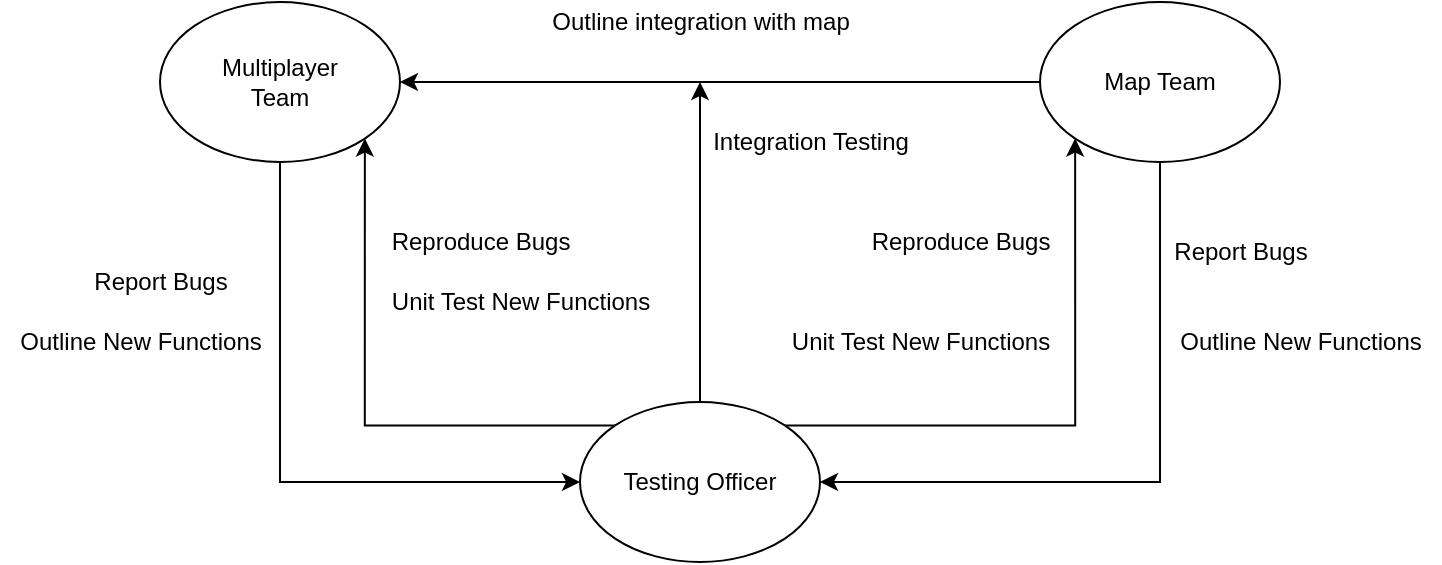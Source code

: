 <mxfile version="15.8.7" type="device"><diagram id="7bzcwaMOhghw6rzfLShf" name="Page-1"><mxGraphModel dx="1422" dy="794" grid="1" gridSize="10" guides="1" tooltips="1" connect="1" arrows="1" fold="1" page="1" pageScale="1" pageWidth="827" pageHeight="1169" math="0" shadow="0"><root><mxCell id="0"/><mxCell id="1" parent="0"/><mxCell id="YeTAX9xfyxCZAbY7hZ_9-4" style="edgeStyle=orthogonalEdgeStyle;rounded=0;orthogonalLoop=1;jettySize=auto;html=1;exitX=0.5;exitY=1;exitDx=0;exitDy=0;entryX=0;entryY=0.5;entryDx=0;entryDy=0;" edge="1" parent="1" source="YeTAX9xfyxCZAbY7hZ_9-1" target="YeTAX9xfyxCZAbY7hZ_9-3"><mxGeometry relative="1" as="geometry"/></mxCell><mxCell id="YeTAX9xfyxCZAbY7hZ_9-1" value="Multiplayer&lt;br&gt;Team" style="ellipse;whiteSpace=wrap;html=1;" vertex="1" parent="1"><mxGeometry x="90" y="140" width="120" height="80" as="geometry"/></mxCell><mxCell id="YeTAX9xfyxCZAbY7hZ_9-5" style="edgeStyle=orthogonalEdgeStyle;rounded=0;orthogonalLoop=1;jettySize=auto;html=1;exitX=0.5;exitY=1;exitDx=0;exitDy=0;entryX=1;entryY=0.5;entryDx=0;entryDy=0;" edge="1" parent="1" source="YeTAX9xfyxCZAbY7hZ_9-2" target="YeTAX9xfyxCZAbY7hZ_9-3"><mxGeometry relative="1" as="geometry"/></mxCell><mxCell id="YeTAX9xfyxCZAbY7hZ_9-22" style="edgeStyle=orthogonalEdgeStyle;rounded=0;orthogonalLoop=1;jettySize=auto;html=1;exitX=0;exitY=0.5;exitDx=0;exitDy=0;entryX=1;entryY=0.5;entryDx=0;entryDy=0;" edge="1" parent="1" source="YeTAX9xfyxCZAbY7hZ_9-2" target="YeTAX9xfyxCZAbY7hZ_9-1"><mxGeometry relative="1" as="geometry"/></mxCell><mxCell id="YeTAX9xfyxCZAbY7hZ_9-2" value="Map Team" style="ellipse;whiteSpace=wrap;html=1;" vertex="1" parent="1"><mxGeometry x="530" y="140" width="120" height="80" as="geometry"/></mxCell><mxCell id="YeTAX9xfyxCZAbY7hZ_9-6" style="edgeStyle=orthogonalEdgeStyle;rounded=0;orthogonalLoop=1;jettySize=auto;html=1;exitX=1;exitY=0;exitDx=0;exitDy=0;entryX=0;entryY=1;entryDx=0;entryDy=0;" edge="1" parent="1" source="YeTAX9xfyxCZAbY7hZ_9-3" target="YeTAX9xfyxCZAbY7hZ_9-2"><mxGeometry relative="1" as="geometry"/></mxCell><mxCell id="YeTAX9xfyxCZAbY7hZ_9-7" style="edgeStyle=orthogonalEdgeStyle;rounded=0;orthogonalLoop=1;jettySize=auto;html=1;exitX=0;exitY=0;exitDx=0;exitDy=0;entryX=1;entryY=1;entryDx=0;entryDy=0;" edge="1" parent="1" source="YeTAX9xfyxCZAbY7hZ_9-3" target="YeTAX9xfyxCZAbY7hZ_9-1"><mxGeometry relative="1" as="geometry"/></mxCell><mxCell id="YeTAX9xfyxCZAbY7hZ_9-23" style="edgeStyle=orthogonalEdgeStyle;rounded=0;orthogonalLoop=1;jettySize=auto;html=1;exitX=0.5;exitY=0;exitDx=0;exitDy=0;" edge="1" parent="1" source="YeTAX9xfyxCZAbY7hZ_9-3"><mxGeometry relative="1" as="geometry"><mxPoint x="360" y="180" as="targetPoint"/></mxGeometry></mxCell><mxCell id="YeTAX9xfyxCZAbY7hZ_9-3" value="Testing Officer" style="ellipse;whiteSpace=wrap;html=1;" vertex="1" parent="1"><mxGeometry x="300" y="340" width="120" height="80" as="geometry"/></mxCell><mxCell id="YeTAX9xfyxCZAbY7hZ_9-13" value="Report Bugs" style="text;html=1;align=center;verticalAlign=middle;resizable=0;points=[];autosize=1;strokeColor=none;fillColor=none;" vertex="1" parent="1"><mxGeometry x="50" y="270" width="80" height="20" as="geometry"/></mxCell><mxCell id="YeTAX9xfyxCZAbY7hZ_9-15" value="Outline New Functions" style="text;html=1;align=center;verticalAlign=middle;resizable=0;points=[];autosize=1;strokeColor=none;fillColor=none;" vertex="1" parent="1"><mxGeometry x="10" y="300" width="140" height="20" as="geometry"/></mxCell><mxCell id="YeTAX9xfyxCZAbY7hZ_9-16" value="Reproduce Bugs" style="text;html=1;align=center;verticalAlign=middle;resizable=0;points=[];autosize=1;strokeColor=none;fillColor=none;" vertex="1" parent="1"><mxGeometry x="200" y="250" width="100" height="20" as="geometry"/></mxCell><mxCell id="YeTAX9xfyxCZAbY7hZ_9-17" value="Unit Test New Functions" style="text;html=1;align=center;verticalAlign=middle;resizable=0;points=[];autosize=1;strokeColor=none;fillColor=none;" vertex="1" parent="1"><mxGeometry x="200" y="280" width="140" height="20" as="geometry"/></mxCell><mxCell id="YeTAX9xfyxCZAbY7hZ_9-18" value="Report Bugs" style="text;html=1;align=center;verticalAlign=middle;resizable=0;points=[];autosize=1;strokeColor=none;fillColor=none;" vertex="1" parent="1"><mxGeometry x="590" y="255" width="80" height="20" as="geometry"/></mxCell><mxCell id="YeTAX9xfyxCZAbY7hZ_9-19" value="Outline New Functions" style="text;html=1;align=center;verticalAlign=middle;resizable=0;points=[];autosize=1;strokeColor=none;fillColor=none;" vertex="1" parent="1"><mxGeometry x="590" y="300" width="140" height="20" as="geometry"/></mxCell><mxCell id="YeTAX9xfyxCZAbY7hZ_9-20" value="Reproduce Bugs" style="text;html=1;align=center;verticalAlign=middle;resizable=0;points=[];autosize=1;strokeColor=none;fillColor=none;" vertex="1" parent="1"><mxGeometry x="440" y="250" width="100" height="20" as="geometry"/></mxCell><mxCell id="YeTAX9xfyxCZAbY7hZ_9-21" value="Unit Test New Functions" style="text;html=1;align=center;verticalAlign=middle;resizable=0;points=[];autosize=1;strokeColor=none;fillColor=none;" vertex="1" parent="1"><mxGeometry x="400" y="300" width="140" height="20" as="geometry"/></mxCell><mxCell id="YeTAX9xfyxCZAbY7hZ_9-24" value="Outline integration with map" style="text;html=1;align=center;verticalAlign=middle;resizable=0;points=[];autosize=1;strokeColor=none;fillColor=none;" vertex="1" parent="1"><mxGeometry x="280" y="140" width="160" height="20" as="geometry"/></mxCell><mxCell id="YeTAX9xfyxCZAbY7hZ_9-25" value="Integration Testing" style="text;html=1;align=center;verticalAlign=middle;resizable=0;points=[];autosize=1;strokeColor=none;fillColor=none;" vertex="1" parent="1"><mxGeometry x="360" y="200" width="110" height="20" as="geometry"/></mxCell></root></mxGraphModel></diagram></mxfile>